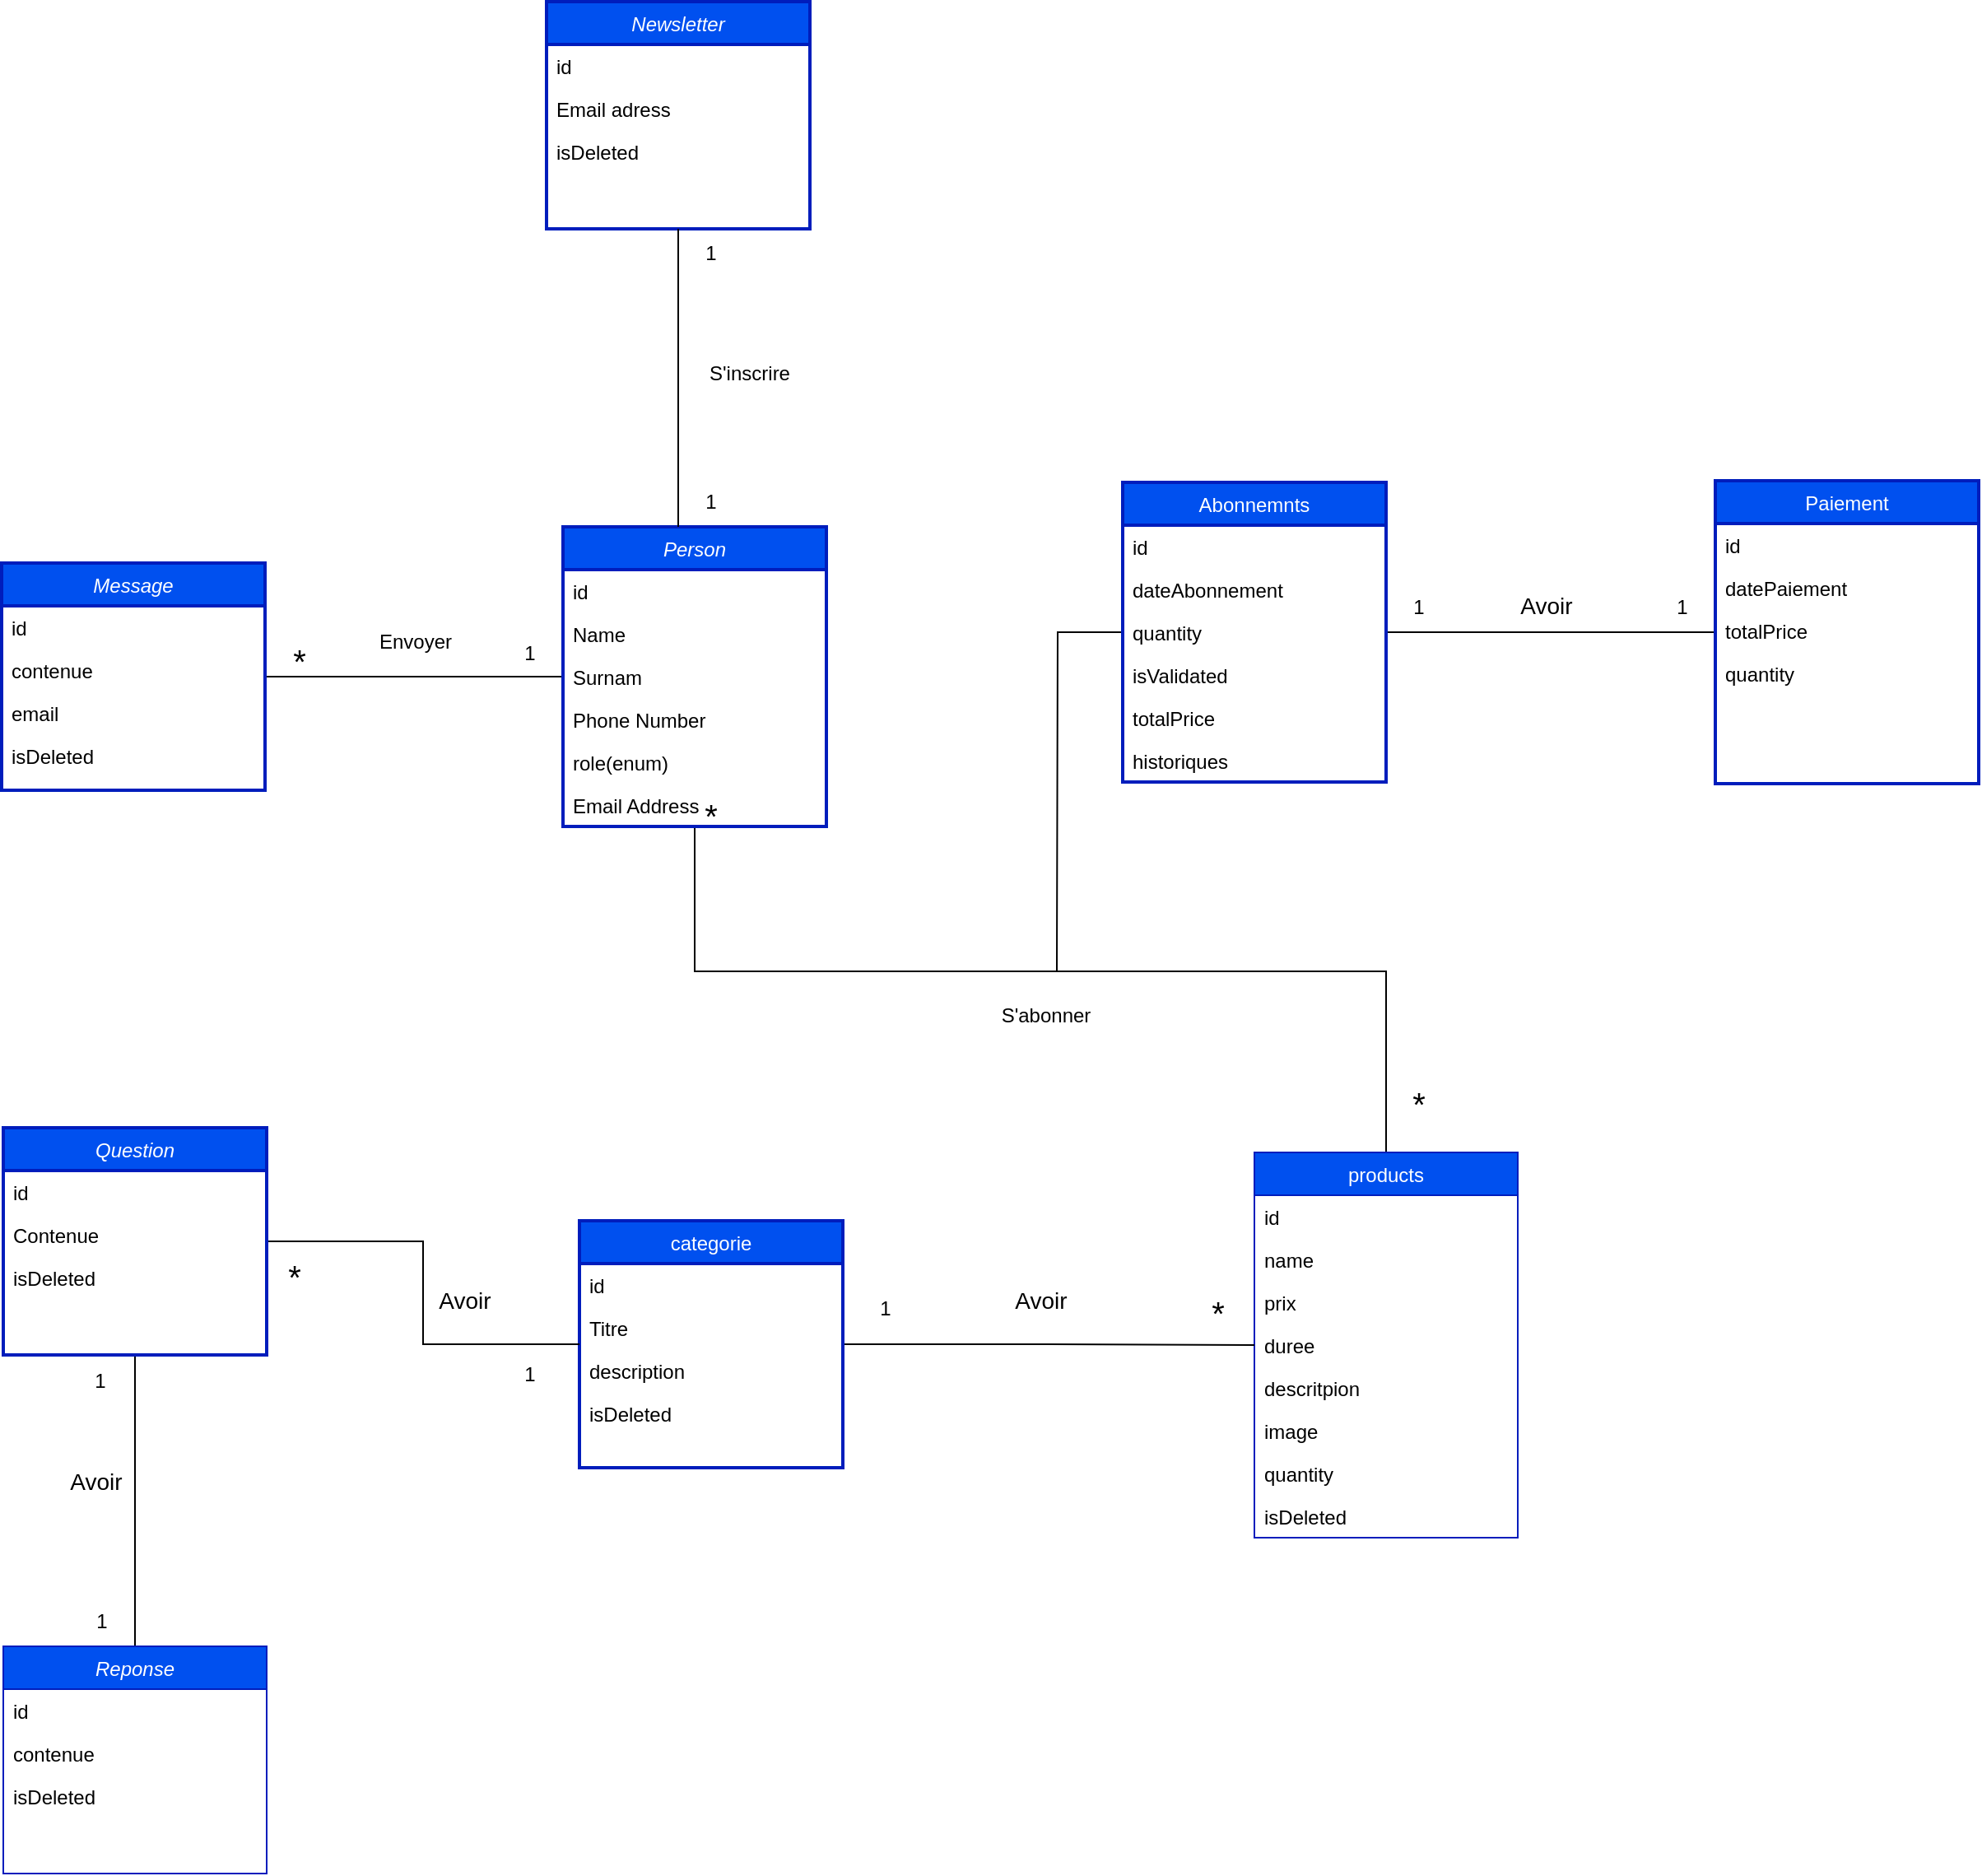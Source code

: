 <mxfile version="24.2.3" type="github">
  <diagram id="C5RBs43oDa-KdzZeNtuy" name="Page-1">
    <mxGraphModel dx="2417" dy="2239" grid="1" gridSize="10" guides="1" tooltips="1" connect="1" arrows="1" fold="1" page="1" pageScale="1" pageWidth="827" pageHeight="1169" math="0" shadow="0">
      <root>
        <mxCell id="WIyWlLk6GJQsqaUBKTNV-0" />
        <mxCell id="WIyWlLk6GJQsqaUBKTNV-1" parent="WIyWlLk6GJQsqaUBKTNV-0" />
        <mxCell id="VjXfluRMaRCNN6NIuyhc-67" style="edgeStyle=orthogonalEdgeStyle;rounded=0;orthogonalLoop=1;jettySize=auto;html=1;endArrow=none;endFill=0;" edge="1" parent="WIyWlLk6GJQsqaUBKTNV-1" source="zkfFHV4jXpPFQw0GAbJ--0" target="VjXfluRMaRCNN6NIuyhc-45">
          <mxGeometry relative="1" as="geometry" />
        </mxCell>
        <mxCell id="VjXfluRMaRCNN6NIuyhc-98" style="edgeStyle=orthogonalEdgeStyle;rounded=0;orthogonalLoop=1;jettySize=auto;html=1;endArrow=none;endFill=0;" edge="1" parent="WIyWlLk6GJQsqaUBKTNV-1" source="zkfFHV4jXpPFQw0GAbJ--0" target="zkfFHV4jXpPFQw0GAbJ--17">
          <mxGeometry relative="1" as="geometry">
            <Array as="points">
              <mxPoint x="300" y="390" />
              <mxPoint x="720" y="390" />
            </Array>
          </mxGeometry>
        </mxCell>
        <mxCell id="zkfFHV4jXpPFQw0GAbJ--0" value="Person" style="swimlane;fontStyle=2;align=center;verticalAlign=top;childLayout=stackLayout;horizontal=1;startSize=26;horizontalStack=0;resizeParent=1;resizeLast=0;collapsible=1;marginBottom=0;rounded=0;shadow=0;strokeWidth=2;fillColor=#0050ef;fontColor=#ffffff;strokeColor=#001DBC;" parent="WIyWlLk6GJQsqaUBKTNV-1" vertex="1">
          <mxGeometry x="220" y="120" width="160" height="182" as="geometry">
            <mxRectangle x="230" y="140" width="160" height="26" as="alternateBounds" />
          </mxGeometry>
        </mxCell>
        <mxCell id="VjXfluRMaRCNN6NIuyhc-101" value="id" style="text;align=left;verticalAlign=top;spacingLeft=4;spacingRight=4;overflow=hidden;rotatable=0;points=[[0,0.5],[1,0.5]];portConstraint=eastwest;" vertex="1" parent="zkfFHV4jXpPFQw0GAbJ--0">
          <mxGeometry y="26" width="160" height="26" as="geometry" />
        </mxCell>
        <mxCell id="zkfFHV4jXpPFQw0GAbJ--1" value="Name" style="text;align=left;verticalAlign=top;spacingLeft=4;spacingRight=4;overflow=hidden;rotatable=0;points=[[0,0.5],[1,0.5]];portConstraint=eastwest;" parent="zkfFHV4jXpPFQw0GAbJ--0" vertex="1">
          <mxGeometry y="52" width="160" height="26" as="geometry" />
        </mxCell>
        <mxCell id="VjXfluRMaRCNN6NIuyhc-102" value="Surnam" style="text;align=left;verticalAlign=top;spacingLeft=4;spacingRight=4;overflow=hidden;rotatable=0;points=[[0,0.5],[1,0.5]];portConstraint=eastwest;" vertex="1" parent="zkfFHV4jXpPFQw0GAbJ--0">
          <mxGeometry y="78" width="160" height="26" as="geometry" />
        </mxCell>
        <mxCell id="zkfFHV4jXpPFQw0GAbJ--2" value="Phone Number" style="text;align=left;verticalAlign=top;spacingLeft=4;spacingRight=4;overflow=hidden;rotatable=0;points=[[0,0.5],[1,0.5]];portConstraint=eastwest;rounded=0;shadow=0;html=0;" parent="zkfFHV4jXpPFQw0GAbJ--0" vertex="1">
          <mxGeometry y="104" width="160" height="26" as="geometry" />
        </mxCell>
        <mxCell id="VjXfluRMaRCNN6NIuyhc-116" value="role(enum)" style="text;align=left;verticalAlign=top;spacingLeft=4;spacingRight=4;overflow=hidden;rotatable=0;points=[[0,0.5],[1,0.5]];portConstraint=eastwest;rounded=0;shadow=0;html=0;" vertex="1" parent="zkfFHV4jXpPFQw0GAbJ--0">
          <mxGeometry y="130" width="160" height="26" as="geometry" />
        </mxCell>
        <mxCell id="zkfFHV4jXpPFQw0GAbJ--3" value="Email Address" style="text;align=left;verticalAlign=top;spacingLeft=4;spacingRight=4;overflow=hidden;rotatable=0;points=[[0,0.5],[1,0.5]];portConstraint=eastwest;rounded=0;shadow=0;html=0;" parent="zkfFHV4jXpPFQw0GAbJ--0" vertex="1">
          <mxGeometry y="156" width="160" height="26" as="geometry" />
        </mxCell>
        <mxCell id="zkfFHV4jXpPFQw0GAbJ--17" value="products" style="swimlane;fontStyle=0;align=center;verticalAlign=top;childLayout=stackLayout;horizontal=1;startSize=26;horizontalStack=0;resizeParent=1;resizeLast=0;collapsible=1;marginBottom=0;rounded=0;shadow=0;strokeWidth=1;fillColor=#0050ef;fontColor=#ffffff;strokeColor=#001DBC;" parent="WIyWlLk6GJQsqaUBKTNV-1" vertex="1">
          <mxGeometry x="640" y="500" width="160" height="234" as="geometry">
            <mxRectangle x="550" y="140" width="160" height="26" as="alternateBounds" />
          </mxGeometry>
        </mxCell>
        <mxCell id="zkfFHV4jXpPFQw0GAbJ--18" value="id" style="text;align=left;verticalAlign=top;spacingLeft=4;spacingRight=4;overflow=hidden;rotatable=0;points=[[0,0.5],[1,0.5]];portConstraint=eastwest;" parent="zkfFHV4jXpPFQw0GAbJ--17" vertex="1">
          <mxGeometry y="26" width="160" height="26" as="geometry" />
        </mxCell>
        <mxCell id="zkfFHV4jXpPFQw0GAbJ--19" value="name" style="text;align=left;verticalAlign=top;spacingLeft=4;spacingRight=4;overflow=hidden;rotatable=0;points=[[0,0.5],[1,0.5]];portConstraint=eastwest;rounded=0;shadow=0;html=0;" parent="zkfFHV4jXpPFQw0GAbJ--17" vertex="1">
          <mxGeometry y="52" width="160" height="26" as="geometry" />
        </mxCell>
        <mxCell id="VjXfluRMaRCNN6NIuyhc-7" value="prix" style="text;align=left;verticalAlign=top;spacingLeft=4;spacingRight=4;overflow=hidden;rotatable=0;points=[[0,0.5],[1,0.5]];portConstraint=eastwest;rounded=0;shadow=0;html=0;" vertex="1" parent="zkfFHV4jXpPFQw0GAbJ--17">
          <mxGeometry y="78" width="160" height="26" as="geometry" />
        </mxCell>
        <mxCell id="VjXfluRMaRCNN6NIuyhc-6" value="duree" style="text;align=left;verticalAlign=top;spacingLeft=4;spacingRight=4;overflow=hidden;rotatable=0;points=[[0,0.5],[1,0.5]];portConstraint=eastwest;rounded=0;shadow=0;html=0;" vertex="1" parent="zkfFHV4jXpPFQw0GAbJ--17">
          <mxGeometry y="104" width="160" height="26" as="geometry" />
        </mxCell>
        <mxCell id="zkfFHV4jXpPFQw0GAbJ--20" value="descritpion" style="text;align=left;verticalAlign=top;spacingLeft=4;spacingRight=4;overflow=hidden;rotatable=0;points=[[0,0.5],[1,0.5]];portConstraint=eastwest;rounded=0;shadow=0;html=0;" parent="zkfFHV4jXpPFQw0GAbJ--17" vertex="1">
          <mxGeometry y="130" width="160" height="26" as="geometry" />
        </mxCell>
        <mxCell id="zkfFHV4jXpPFQw0GAbJ--21" value="image" style="text;align=left;verticalAlign=top;spacingLeft=4;spacingRight=4;overflow=hidden;rotatable=0;points=[[0,0.5],[1,0.5]];portConstraint=eastwest;rounded=0;shadow=0;html=0;" parent="zkfFHV4jXpPFQw0GAbJ--17" vertex="1">
          <mxGeometry y="156" width="160" height="26" as="geometry" />
        </mxCell>
        <mxCell id="VjXfluRMaRCNN6NIuyhc-13" value="quantity" style="text;align=left;verticalAlign=top;spacingLeft=4;spacingRight=4;overflow=hidden;rotatable=0;points=[[0,0.5],[1,0.5]];portConstraint=eastwest;" vertex="1" parent="zkfFHV4jXpPFQw0GAbJ--17">
          <mxGeometry y="182" width="160" height="26" as="geometry" />
        </mxCell>
        <mxCell id="VjXfluRMaRCNN6NIuyhc-112" value="isDeleted" style="text;align=left;verticalAlign=top;spacingLeft=4;spacingRight=4;overflow=hidden;rotatable=0;points=[[0,0.5],[1,0.5]];portConstraint=eastwest;rounded=0;shadow=0;html=0;" vertex="1" parent="zkfFHV4jXpPFQw0GAbJ--17">
          <mxGeometry y="208" width="160" height="26" as="geometry" />
        </mxCell>
        <mxCell id="VjXfluRMaRCNN6NIuyhc-99" style="edgeStyle=orthogonalEdgeStyle;rounded=0;orthogonalLoop=1;jettySize=auto;html=1;endArrow=none;endFill=0;" edge="1" parent="WIyWlLk6GJQsqaUBKTNV-1" source="VjXfluRMaRCNN6NIuyhc-4">
          <mxGeometry relative="1" as="geometry">
            <mxPoint x="520" y="390" as="targetPoint" />
          </mxGeometry>
        </mxCell>
        <mxCell id="VjXfluRMaRCNN6NIuyhc-100" style="edgeStyle=orthogonalEdgeStyle;rounded=0;orthogonalLoop=1;jettySize=auto;html=1;endArrow=none;endFill=0;" edge="1" parent="WIyWlLk6GJQsqaUBKTNV-1" source="VjXfluRMaRCNN6NIuyhc-4" target="VjXfluRMaRCNN6NIuyhc-18">
          <mxGeometry relative="1" as="geometry" />
        </mxCell>
        <mxCell id="VjXfluRMaRCNN6NIuyhc-4" value="Abonnemnts" style="swimlane;fontStyle=0;align=center;verticalAlign=top;childLayout=stackLayout;horizontal=1;startSize=26;horizontalStack=0;resizeParent=1;resizeLast=0;collapsible=1;marginBottom=0;rounded=0;shadow=0;strokeWidth=2;fillColor=#0050ef;fontColor=#ffffff;strokeColor=#001DBC;" vertex="1" parent="WIyWlLk6GJQsqaUBKTNV-1">
          <mxGeometry x="560" y="93" width="160" height="182" as="geometry">
            <mxRectangle x="550" y="140" width="160" height="26" as="alternateBounds" />
          </mxGeometry>
        </mxCell>
        <mxCell id="VjXfluRMaRCNN6NIuyhc-5" value="id" style="text;align=left;verticalAlign=top;spacingLeft=4;spacingRight=4;overflow=hidden;rotatable=0;points=[[0,0.5],[1,0.5]];portConstraint=eastwest;" vertex="1" parent="VjXfluRMaRCNN6NIuyhc-4">
          <mxGeometry y="26" width="160" height="26" as="geometry" />
        </mxCell>
        <mxCell id="VjXfluRMaRCNN6NIuyhc-8" value="dateAbonnement" style="text;align=left;verticalAlign=top;spacingLeft=4;spacingRight=4;overflow=hidden;rotatable=0;points=[[0,0.5],[1,0.5]];portConstraint=eastwest;rounded=0;shadow=0;html=0;" vertex="1" parent="VjXfluRMaRCNN6NIuyhc-4">
          <mxGeometry y="52" width="160" height="26" as="geometry" />
        </mxCell>
        <mxCell id="VjXfluRMaRCNN6NIuyhc-43" value="quantity" style="text;align=left;verticalAlign=top;spacingLeft=4;spacingRight=4;overflow=hidden;rotatable=0;points=[[0,0.5],[1,0.5]];portConstraint=eastwest;rounded=0;shadow=0;html=0;" vertex="1" parent="VjXfluRMaRCNN6NIuyhc-4">
          <mxGeometry y="78" width="160" height="26" as="geometry" />
        </mxCell>
        <mxCell id="VjXfluRMaRCNN6NIuyhc-109" value="isValidated" style="text;align=left;verticalAlign=top;spacingLeft=4;spacingRight=4;overflow=hidden;rotatable=0;points=[[0,0.5],[1,0.5]];portConstraint=eastwest;rounded=0;shadow=0;html=0;" vertex="1" parent="VjXfluRMaRCNN6NIuyhc-4">
          <mxGeometry y="104" width="160" height="26" as="geometry" />
        </mxCell>
        <mxCell id="VjXfluRMaRCNN6NIuyhc-44" value="totalPrice" style="text;align=left;verticalAlign=top;spacingLeft=4;spacingRight=4;overflow=hidden;rotatable=0;points=[[0,0.5],[1,0.5]];portConstraint=eastwest;rounded=0;shadow=0;html=0;" vertex="1" parent="VjXfluRMaRCNN6NIuyhc-4">
          <mxGeometry y="130" width="160" height="26" as="geometry" />
        </mxCell>
        <mxCell id="VjXfluRMaRCNN6NIuyhc-106" value="historiques &#xa;&#xa;" style="text;align=left;verticalAlign=top;spacingLeft=4;spacingRight=4;overflow=hidden;rotatable=0;points=[[0,0.5],[1,0.5]];portConstraint=eastwest;rounded=0;shadow=0;html=0;" vertex="1" parent="VjXfluRMaRCNN6NIuyhc-4">
          <mxGeometry y="156" width="160" height="26" as="geometry" />
        </mxCell>
        <mxCell id="VjXfluRMaRCNN6NIuyhc-14" value="&lt;font style=&quot;font-size: 20px;&quot;&gt;*&lt;/font&gt;" style="text;html=1;align=center;verticalAlign=middle;whiteSpace=wrap;rounded=0;" vertex="1" parent="WIyWlLk6GJQsqaUBKTNV-1">
          <mxGeometry x="710" y="455" width="60" height="30" as="geometry" />
        </mxCell>
        <mxCell id="VjXfluRMaRCNN6NIuyhc-15" value="&lt;font style=&quot;font-size: 20px;&quot;&gt;*&lt;/font&gt;" style="text;html=1;align=center;verticalAlign=middle;whiteSpace=wrap;rounded=0;" vertex="1" parent="WIyWlLk6GJQsqaUBKTNV-1">
          <mxGeometry x="280" y="280" width="60" height="30" as="geometry" />
        </mxCell>
        <mxCell id="VjXfluRMaRCNN6NIuyhc-18" value="Paiement" style="swimlane;fontStyle=0;align=center;verticalAlign=top;childLayout=stackLayout;horizontal=1;startSize=26;horizontalStack=0;resizeParent=1;resizeLast=0;collapsible=1;marginBottom=0;rounded=0;shadow=0;strokeWidth=2;fillColor=#0050ef;fontColor=#ffffff;strokeColor=#001DBC;" vertex="1" parent="WIyWlLk6GJQsqaUBKTNV-1">
          <mxGeometry x="920" y="92" width="160" height="184" as="geometry">
            <mxRectangle x="550" y="140" width="160" height="26" as="alternateBounds" />
          </mxGeometry>
        </mxCell>
        <mxCell id="VjXfluRMaRCNN6NIuyhc-19" value="id" style="text;align=left;verticalAlign=top;spacingLeft=4;spacingRight=4;overflow=hidden;rotatable=0;points=[[0,0.5],[1,0.5]];portConstraint=eastwest;" vertex="1" parent="VjXfluRMaRCNN6NIuyhc-18">
          <mxGeometry y="26" width="160" height="26" as="geometry" />
        </mxCell>
        <mxCell id="VjXfluRMaRCNN6NIuyhc-20" value="datePaiement" style="text;align=left;verticalAlign=top;spacingLeft=4;spacingRight=4;overflow=hidden;rotatable=0;points=[[0,0.5],[1,0.5]];portConstraint=eastwest;rounded=0;shadow=0;html=0;" vertex="1" parent="VjXfluRMaRCNN6NIuyhc-18">
          <mxGeometry y="52" width="160" height="26" as="geometry" />
        </mxCell>
        <mxCell id="VjXfluRMaRCNN6NIuyhc-22" value="totalPrice" style="text;align=left;verticalAlign=top;spacingLeft=4;spacingRight=4;overflow=hidden;rotatable=0;points=[[0,0.5],[1,0.5]];portConstraint=eastwest;rounded=0;shadow=0;html=0;" vertex="1" parent="VjXfluRMaRCNN6NIuyhc-18">
          <mxGeometry y="78" width="160" height="26" as="geometry" />
        </mxCell>
        <mxCell id="VjXfluRMaRCNN6NIuyhc-108" value="quantity" style="text;align=left;verticalAlign=top;spacingLeft=4;spacingRight=4;overflow=hidden;rotatable=0;points=[[0,0.5],[1,0.5]];portConstraint=eastwest;rounded=0;shadow=0;html=0;" vertex="1" parent="VjXfluRMaRCNN6NIuyhc-18">
          <mxGeometry y="104" width="160" height="26" as="geometry" />
        </mxCell>
        <mxCell id="VjXfluRMaRCNN6NIuyhc-28" value="S&#39;abonner" style="text;html=1;resizable=0;points=[];;align=center;verticalAlign=middle;labelBackgroundColor=none;rounded=0;shadow=0;strokeWidth=1;fontSize=12;" vertex="1" connectable="0" parent="WIyWlLk6GJQsqaUBKTNV-1">
          <mxGeometry x="499.996" y="419.997" as="geometry">
            <mxPoint x="13" y="-3" as="offset" />
          </mxGeometry>
        </mxCell>
        <mxCell id="VjXfluRMaRCNN6NIuyhc-40" style="edgeStyle=orthogonalEdgeStyle;rounded=0;orthogonalLoop=1;jettySize=auto;html=1;endArrow=none;endFill=0;" edge="1" parent="WIyWlLk6GJQsqaUBKTNV-1" source="VjXfluRMaRCNN6NIuyhc-29" target="zkfFHV4jXpPFQw0GAbJ--17">
          <mxGeometry relative="1" as="geometry">
            <mxPoint x="870" y="550" as="targetPoint" />
          </mxGeometry>
        </mxCell>
        <mxCell id="VjXfluRMaRCNN6NIuyhc-29" value="categorie" style="swimlane;fontStyle=0;align=center;verticalAlign=top;childLayout=stackLayout;horizontal=1;startSize=26;horizontalStack=0;resizeParent=1;resizeLast=0;collapsible=1;marginBottom=0;rounded=0;shadow=0;strokeWidth=2;fillColor=#0050ef;fontColor=#ffffff;strokeColor=#001DBC;" vertex="1" parent="WIyWlLk6GJQsqaUBKTNV-1">
          <mxGeometry x="230" y="541.5" width="160" height="150" as="geometry">
            <mxRectangle x="550" y="140" width="160" height="26" as="alternateBounds" />
          </mxGeometry>
        </mxCell>
        <mxCell id="VjXfluRMaRCNN6NIuyhc-30" value="id" style="text;align=left;verticalAlign=top;spacingLeft=4;spacingRight=4;overflow=hidden;rotatable=0;points=[[0,0.5],[1,0.5]];portConstraint=eastwest;" vertex="1" parent="VjXfluRMaRCNN6NIuyhc-29">
          <mxGeometry y="26" width="160" height="26" as="geometry" />
        </mxCell>
        <mxCell id="VjXfluRMaRCNN6NIuyhc-31" value="Titre" style="text;align=left;verticalAlign=top;spacingLeft=4;spacingRight=4;overflow=hidden;rotatable=0;points=[[0,0.5],[1,0.5]];portConstraint=eastwest;rounded=0;shadow=0;html=0;" vertex="1" parent="VjXfluRMaRCNN6NIuyhc-29">
          <mxGeometry y="52" width="160" height="26" as="geometry" />
        </mxCell>
        <mxCell id="VjXfluRMaRCNN6NIuyhc-103" value="description" style="text;align=left;verticalAlign=top;spacingLeft=4;spacingRight=4;overflow=hidden;rotatable=0;points=[[0,0.5],[1,0.5]];portConstraint=eastwest;rounded=0;shadow=0;html=0;" vertex="1" parent="VjXfluRMaRCNN6NIuyhc-29">
          <mxGeometry y="78" width="160" height="26" as="geometry" />
        </mxCell>
        <mxCell id="VjXfluRMaRCNN6NIuyhc-111" value="isDeleted" style="text;align=left;verticalAlign=top;spacingLeft=4;spacingRight=4;overflow=hidden;rotatable=0;points=[[0,0.5],[1,0.5]];portConstraint=eastwest;rounded=0;shadow=0;html=0;" vertex="1" parent="VjXfluRMaRCNN6NIuyhc-29">
          <mxGeometry y="104" width="160" height="26" as="geometry" />
        </mxCell>
        <mxCell id="VjXfluRMaRCNN6NIuyhc-41" value="&lt;font style=&quot;font-size: 20px;&quot;&gt;*&lt;/font&gt;" style="text;html=1;align=center;verticalAlign=middle;whiteSpace=wrap;rounded=0;" vertex="1" parent="WIyWlLk6GJQsqaUBKTNV-1">
          <mxGeometry x="588" y="582" width="60" height="30" as="geometry" />
        </mxCell>
        <mxCell id="VjXfluRMaRCNN6NIuyhc-42" value="1" style="text;html=1;align=center;verticalAlign=middle;whiteSpace=wrap;rounded=0;" vertex="1" parent="WIyWlLk6GJQsqaUBKTNV-1">
          <mxGeometry x="386" y="580" width="60" height="30" as="geometry" />
        </mxCell>
        <mxCell id="VjXfluRMaRCNN6NIuyhc-45" value="Message" style="swimlane;fontStyle=2;align=center;verticalAlign=top;childLayout=stackLayout;horizontal=1;startSize=26;horizontalStack=0;resizeParent=1;resizeLast=0;collapsible=1;marginBottom=0;rounded=0;shadow=0;strokeWidth=2;fillColor=#0050ef;fontColor=#ffffff;strokeColor=#001DBC;" vertex="1" parent="WIyWlLk6GJQsqaUBKTNV-1">
          <mxGeometry x="-121" y="142" width="160" height="138" as="geometry">
            <mxRectangle x="230" y="140" width="160" height="26" as="alternateBounds" />
          </mxGeometry>
        </mxCell>
        <mxCell id="VjXfluRMaRCNN6NIuyhc-46" value="id" style="text;align=left;verticalAlign=top;spacingLeft=4;spacingRight=4;overflow=hidden;rotatable=0;points=[[0,0.5],[1,0.5]];portConstraint=eastwest;" vertex="1" parent="VjXfluRMaRCNN6NIuyhc-45">
          <mxGeometry y="26" width="160" height="26" as="geometry" />
        </mxCell>
        <mxCell id="VjXfluRMaRCNN6NIuyhc-47" value="contenue" style="text;align=left;verticalAlign=top;spacingLeft=4;spacingRight=4;overflow=hidden;rotatable=0;points=[[0,0.5],[1,0.5]];portConstraint=eastwest;rounded=0;shadow=0;html=0;" vertex="1" parent="VjXfluRMaRCNN6NIuyhc-45">
          <mxGeometry y="52" width="160" height="26" as="geometry" />
        </mxCell>
        <mxCell id="VjXfluRMaRCNN6NIuyhc-104" value="email" style="text;align=left;verticalAlign=top;spacingLeft=4;spacingRight=4;overflow=hidden;rotatable=0;points=[[0,0.5],[1,0.5]];portConstraint=eastwest;rounded=0;shadow=0;html=0;" vertex="1" parent="VjXfluRMaRCNN6NIuyhc-45">
          <mxGeometry y="78" width="160" height="26" as="geometry" />
        </mxCell>
        <mxCell id="VjXfluRMaRCNN6NIuyhc-110" value="isDeleted" style="text;align=left;verticalAlign=top;spacingLeft=4;spacingRight=4;overflow=hidden;rotatable=0;points=[[0,0.5],[1,0.5]];portConstraint=eastwest;rounded=0;shadow=0;html=0;" vertex="1" parent="VjXfluRMaRCNN6NIuyhc-45">
          <mxGeometry y="104" width="160" height="26" as="geometry" />
        </mxCell>
        <mxCell id="VjXfluRMaRCNN6NIuyhc-68" style="edgeStyle=orthogonalEdgeStyle;rounded=0;orthogonalLoop=1;jettySize=auto;html=1;endArrow=none;endFill=0;" edge="1" parent="WIyWlLk6GJQsqaUBKTNV-1" source="VjXfluRMaRCNN6NIuyhc-51" target="VjXfluRMaRCNN6NIuyhc-29">
          <mxGeometry relative="1" as="geometry" />
        </mxCell>
        <mxCell id="VjXfluRMaRCNN6NIuyhc-69" style="edgeStyle=orthogonalEdgeStyle;rounded=0;orthogonalLoop=1;jettySize=auto;html=1;endArrow=none;endFill=0;" edge="1" parent="WIyWlLk6GJQsqaUBKTNV-1" source="VjXfluRMaRCNN6NIuyhc-51" target="VjXfluRMaRCNN6NIuyhc-57">
          <mxGeometry relative="1" as="geometry" />
        </mxCell>
        <mxCell id="VjXfluRMaRCNN6NIuyhc-51" value="Question" style="swimlane;fontStyle=2;align=center;verticalAlign=top;childLayout=stackLayout;horizontal=1;startSize=26;horizontalStack=0;resizeParent=1;resizeLast=0;collapsible=1;marginBottom=0;rounded=0;shadow=0;strokeWidth=2;fillColor=#0050ef;fontColor=#ffffff;strokeColor=#001DBC;" vertex="1" parent="WIyWlLk6GJQsqaUBKTNV-1">
          <mxGeometry x="-120" y="485" width="160" height="138" as="geometry">
            <mxRectangle x="230" y="140" width="160" height="26" as="alternateBounds" />
          </mxGeometry>
        </mxCell>
        <mxCell id="VjXfluRMaRCNN6NIuyhc-52" value="id" style="text;align=left;verticalAlign=top;spacingLeft=4;spacingRight=4;overflow=hidden;rotatable=0;points=[[0,0.5],[1,0.5]];portConstraint=eastwest;" vertex="1" parent="VjXfluRMaRCNN6NIuyhc-51">
          <mxGeometry y="26" width="160" height="26" as="geometry" />
        </mxCell>
        <mxCell id="VjXfluRMaRCNN6NIuyhc-53" value="Contenue" style="text;align=left;verticalAlign=top;spacingLeft=4;spacingRight=4;overflow=hidden;rotatable=0;points=[[0,0.5],[1,0.5]];portConstraint=eastwest;rounded=0;shadow=0;html=0;" vertex="1" parent="VjXfluRMaRCNN6NIuyhc-51">
          <mxGeometry y="52" width="160" height="26" as="geometry" />
        </mxCell>
        <mxCell id="VjXfluRMaRCNN6NIuyhc-113" value="isDeleted" style="text;align=left;verticalAlign=top;spacingLeft=4;spacingRight=4;overflow=hidden;rotatable=0;points=[[0,0.5],[1,0.5]];portConstraint=eastwest;rounded=0;shadow=0;html=0;" vertex="1" parent="VjXfluRMaRCNN6NIuyhc-51">
          <mxGeometry y="78" width="160" height="26" as="geometry" />
        </mxCell>
        <mxCell id="VjXfluRMaRCNN6NIuyhc-57" value="Reponse" style="swimlane;fontStyle=2;align=center;verticalAlign=top;childLayout=stackLayout;horizontal=1;startSize=26;horizontalStack=0;resizeParent=1;resizeLast=0;collapsible=1;marginBottom=0;rounded=0;shadow=0;strokeWidth=1;fillColor=#0050ef;fontColor=#ffffff;strokeColor=#001DBC;" vertex="1" parent="WIyWlLk6GJQsqaUBKTNV-1">
          <mxGeometry x="-120" y="800" width="160" height="138" as="geometry">
            <mxRectangle x="230" y="140" width="160" height="26" as="alternateBounds" />
          </mxGeometry>
        </mxCell>
        <mxCell id="VjXfluRMaRCNN6NIuyhc-58" value="id" style="text;align=left;verticalAlign=top;spacingLeft=4;spacingRight=4;overflow=hidden;rotatable=0;points=[[0,0.5],[1,0.5]];portConstraint=eastwest;" vertex="1" parent="VjXfluRMaRCNN6NIuyhc-57">
          <mxGeometry y="26" width="160" height="26" as="geometry" />
        </mxCell>
        <mxCell id="VjXfluRMaRCNN6NIuyhc-59" value="contenue" style="text;align=left;verticalAlign=top;spacingLeft=4;spacingRight=4;overflow=hidden;rotatable=0;points=[[0,0.5],[1,0.5]];portConstraint=eastwest;rounded=0;shadow=0;html=0;" vertex="1" parent="VjXfluRMaRCNN6NIuyhc-57">
          <mxGeometry y="52" width="160" height="26" as="geometry" />
        </mxCell>
        <mxCell id="VjXfluRMaRCNN6NIuyhc-114" value="isDeleted" style="text;align=left;verticalAlign=top;spacingLeft=4;spacingRight=4;overflow=hidden;rotatable=0;points=[[0,0.5],[1,0.5]];portConstraint=eastwest;rounded=0;shadow=0;html=0;" vertex="1" parent="VjXfluRMaRCNN6NIuyhc-57">
          <mxGeometry y="78" width="160" height="26" as="geometry" />
        </mxCell>
        <mxCell id="VjXfluRMaRCNN6NIuyhc-70" value="&lt;font style=&quot;font-size: 20px;&quot;&gt;*&lt;/font&gt;" style="text;html=1;align=center;verticalAlign=middle;whiteSpace=wrap;rounded=0;" vertex="1" parent="WIyWlLk6GJQsqaUBKTNV-1">
          <mxGeometry x="27" y="560" width="60" height="30" as="geometry" />
        </mxCell>
        <mxCell id="VjXfluRMaRCNN6NIuyhc-71" value="1" style="text;html=1;align=center;verticalAlign=middle;whiteSpace=wrap;rounded=0;" vertex="1" parent="WIyWlLk6GJQsqaUBKTNV-1">
          <mxGeometry x="170" y="620" width="60" height="30" as="geometry" />
        </mxCell>
        <mxCell id="VjXfluRMaRCNN6NIuyhc-72" value="1" style="text;html=1;align=center;verticalAlign=middle;whiteSpace=wrap;rounded=0;" vertex="1" parent="WIyWlLk6GJQsqaUBKTNV-1">
          <mxGeometry x="-90" y="770" width="60" height="30" as="geometry" />
        </mxCell>
        <mxCell id="VjXfluRMaRCNN6NIuyhc-73" value="1" style="text;html=1;align=center;verticalAlign=middle;whiteSpace=wrap;rounded=0;" vertex="1" parent="WIyWlLk6GJQsqaUBKTNV-1">
          <mxGeometry x="-91" y="624" width="60" height="30" as="geometry" />
        </mxCell>
        <mxCell id="VjXfluRMaRCNN6NIuyhc-76" value="1" style="text;html=1;align=center;verticalAlign=middle;whiteSpace=wrap;rounded=0;" vertex="1" parent="WIyWlLk6GJQsqaUBKTNV-1">
          <mxGeometry x="710" y="154" width="60" height="30" as="geometry" />
        </mxCell>
        <mxCell id="VjXfluRMaRCNN6NIuyhc-77" value="1" style="text;html=1;align=center;verticalAlign=middle;whiteSpace=wrap;rounded=0;" vertex="1" parent="WIyWlLk6GJQsqaUBKTNV-1">
          <mxGeometry x="870" y="154" width="60" height="30" as="geometry" />
        </mxCell>
        <mxCell id="VjXfluRMaRCNN6NIuyhc-78" value="&lt;font style=&quot;font-size: 14px;&quot;&gt;Avoir&lt;/font&gt;" style="text;html=1;resizable=0;points=[];;align=center;verticalAlign=middle;labelBackgroundColor=none;rounded=0;shadow=0;strokeWidth=1;fontSize=12;" vertex="1" connectable="0" parent="WIyWlLk6GJQsqaUBKTNV-1">
          <mxGeometry x="820.996" y="161.997" as="geometry">
            <mxPoint x="-4" y="6" as="offset" />
          </mxGeometry>
        </mxCell>
        <mxCell id="VjXfluRMaRCNN6NIuyhc-79" value="&lt;font style=&quot;font-size: 14px;&quot;&gt;Avoir&lt;/font&gt;" style="text;html=1;resizable=0;points=[];;align=center;verticalAlign=middle;labelBackgroundColor=none;rounded=0;shadow=0;strokeWidth=1;fontSize=12;" vertex="1" connectable="0" parent="WIyWlLk6GJQsqaUBKTNV-1">
          <mxGeometry x="1019.996" y="249.997" as="geometry">
            <mxPoint x="-510" y="340" as="offset" />
          </mxGeometry>
        </mxCell>
        <mxCell id="VjXfluRMaRCNN6NIuyhc-80" value="&lt;font style=&quot;font-size: 14px;&quot;&gt;Avoir&lt;/font&gt;" style="text;html=1;resizable=0;points=[];;align=center;verticalAlign=middle;labelBackgroundColor=none;rounded=0;shadow=0;strokeWidth=1;fontSize=12;" vertex="1" connectable="0" parent="WIyWlLk6GJQsqaUBKTNV-1">
          <mxGeometry x="669.996" y="249.997" as="geometry">
            <mxPoint x="-510" y="340" as="offset" />
          </mxGeometry>
        </mxCell>
        <mxCell id="VjXfluRMaRCNN6NIuyhc-81" value="Envoyer" style="text;html=1;resizable=0;points=[];;align=center;verticalAlign=middle;labelBackgroundColor=none;rounded=0;shadow=0;strokeWidth=1;fontSize=12;" vertex="1" connectable="0" parent="WIyWlLk6GJQsqaUBKTNV-1">
          <mxGeometry x="639.996" y="-150.003" as="geometry">
            <mxPoint x="-510" y="340" as="offset" />
          </mxGeometry>
        </mxCell>
        <mxCell id="VjXfluRMaRCNN6NIuyhc-82" value="&lt;font style=&quot;font-size: 14px;&quot;&gt;Avoir&lt;/font&gt;" style="text;html=1;resizable=0;points=[];;align=center;verticalAlign=middle;labelBackgroundColor=none;rounded=0;shadow=0;strokeWidth=1;fontSize=12;" vertex="1" connectable="0" parent="WIyWlLk6GJQsqaUBKTNV-1">
          <mxGeometry x="445.996" y="359.997" as="geometry">
            <mxPoint x="-510" y="340" as="offset" />
          </mxGeometry>
        </mxCell>
        <mxCell id="VjXfluRMaRCNN6NIuyhc-83" value="Newsletter" style="swimlane;fontStyle=2;align=center;verticalAlign=top;childLayout=stackLayout;horizontal=1;startSize=26;horizontalStack=0;resizeParent=1;resizeLast=0;collapsible=1;marginBottom=0;rounded=0;shadow=0;strokeWidth=2;fillColor=#0050ef;fontColor=#ffffff;strokeColor=#001DBC;" vertex="1" parent="WIyWlLk6GJQsqaUBKTNV-1">
          <mxGeometry x="210" y="-199" width="160" height="138" as="geometry">
            <mxRectangle x="230" y="140" width="160" height="26" as="alternateBounds" />
          </mxGeometry>
        </mxCell>
        <mxCell id="VjXfluRMaRCNN6NIuyhc-84" value="id" style="text;align=left;verticalAlign=top;spacingLeft=4;spacingRight=4;overflow=hidden;rotatable=0;points=[[0,0.5],[1,0.5]];portConstraint=eastwest;" vertex="1" parent="VjXfluRMaRCNN6NIuyhc-83">
          <mxGeometry y="26" width="160" height="26" as="geometry" />
        </mxCell>
        <mxCell id="VjXfluRMaRCNN6NIuyhc-85" value="Email adress" style="text;align=left;verticalAlign=top;spacingLeft=4;spacingRight=4;overflow=hidden;rotatable=0;points=[[0,0.5],[1,0.5]];portConstraint=eastwest;rounded=0;shadow=0;html=0;" vertex="1" parent="VjXfluRMaRCNN6NIuyhc-83">
          <mxGeometry y="52" width="160" height="26" as="geometry" />
        </mxCell>
        <mxCell id="VjXfluRMaRCNN6NIuyhc-115" value="isDeleted" style="text;align=left;verticalAlign=top;spacingLeft=4;spacingRight=4;overflow=hidden;rotatable=0;points=[[0,0.5],[1,0.5]];portConstraint=eastwest;rounded=0;shadow=0;html=0;" vertex="1" parent="VjXfluRMaRCNN6NIuyhc-83">
          <mxGeometry y="78" width="160" height="26" as="geometry" />
        </mxCell>
        <mxCell id="VjXfluRMaRCNN6NIuyhc-89" style="edgeStyle=orthogonalEdgeStyle;rounded=0;orthogonalLoop=1;jettySize=auto;html=1;endArrow=none;endFill=0;" edge="1" parent="WIyWlLk6GJQsqaUBKTNV-1" source="VjXfluRMaRCNN6NIuyhc-83">
          <mxGeometry relative="1" as="geometry">
            <mxPoint x="290" y="120" as="targetPoint" />
          </mxGeometry>
        </mxCell>
        <mxCell id="VjXfluRMaRCNN6NIuyhc-90" value="&lt;font style=&quot;font-size: 20px;&quot;&gt;*&lt;/font&gt;" style="text;html=1;align=center;verticalAlign=middle;whiteSpace=wrap;rounded=0;" vertex="1" parent="WIyWlLk6GJQsqaUBKTNV-1">
          <mxGeometry x="30" y="186" width="60" height="30" as="geometry" />
        </mxCell>
        <mxCell id="VjXfluRMaRCNN6NIuyhc-91" value="1" style="text;html=1;align=center;verticalAlign=middle;whiteSpace=wrap;rounded=0;" vertex="1" parent="WIyWlLk6GJQsqaUBKTNV-1">
          <mxGeometry x="170" y="182" width="60" height="30" as="geometry" />
        </mxCell>
        <mxCell id="VjXfluRMaRCNN6NIuyhc-93" value="1" style="text;html=1;align=center;verticalAlign=middle;whiteSpace=wrap;rounded=0;" vertex="1" parent="WIyWlLk6GJQsqaUBKTNV-1">
          <mxGeometry x="280" y="90" width="60" height="30" as="geometry" />
        </mxCell>
        <mxCell id="VjXfluRMaRCNN6NIuyhc-94" value="1" style="text;html=1;align=center;verticalAlign=middle;whiteSpace=wrap;rounded=0;" vertex="1" parent="WIyWlLk6GJQsqaUBKTNV-1">
          <mxGeometry x="280" y="-61" width="60" height="30" as="geometry" />
        </mxCell>
        <mxCell id="VjXfluRMaRCNN6NIuyhc-96" value="S&#39;inscrire" style="text;html=1;resizable=0;points=[];;align=center;verticalAlign=middle;labelBackgroundColor=none;rounded=0;shadow=0;strokeWidth=1;fontSize=12;" vertex="1" connectable="0" parent="WIyWlLk6GJQsqaUBKTNV-1">
          <mxGeometry x="319.996" y="29.997" as="geometry">
            <mxPoint x="13" y="-3" as="offset" />
          </mxGeometry>
        </mxCell>
      </root>
    </mxGraphModel>
  </diagram>
</mxfile>
